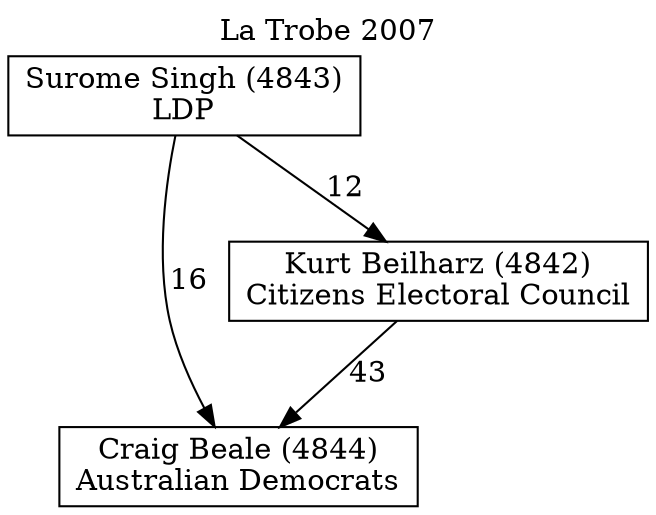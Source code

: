 // House preference flow
digraph "Craig Beale (4844)_La Trobe_2007" {
	graph [label="La Trobe 2007" labelloc=t mclimit=10]
	node [shape=box]
	"Craig Beale (4844)" [label="Craig Beale (4844)
Australian Democrats"]
	"Kurt Beilharz (4842)" [label="Kurt Beilharz (4842)
Citizens Electoral Council"]
	"Surome Singh (4843)" [label="Surome Singh (4843)
LDP"]
	"Kurt Beilharz (4842)" -> "Craig Beale (4844)" [label=43]
	"Surome Singh (4843)" -> "Kurt Beilharz (4842)" [label=12]
	"Surome Singh (4843)" -> "Craig Beale (4844)" [label=16]
}
